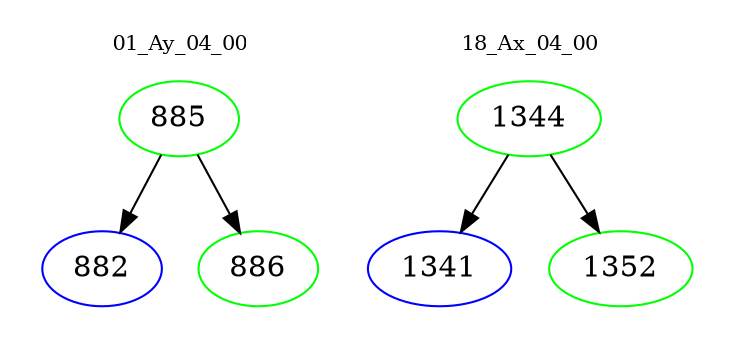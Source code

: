 digraph{
subgraph cluster_0 {
color = white
label = "01_Ay_04_00";
fontsize=10;
T0_885 [label="885", color="green"]
T0_885 -> T0_882 [color="black"]
T0_882 [label="882", color="blue"]
T0_885 -> T0_886 [color="black"]
T0_886 [label="886", color="green"]
}
subgraph cluster_1 {
color = white
label = "18_Ax_04_00";
fontsize=10;
T1_1344 [label="1344", color="green"]
T1_1344 -> T1_1341 [color="black"]
T1_1341 [label="1341", color="blue"]
T1_1344 -> T1_1352 [color="black"]
T1_1352 [label="1352", color="green"]
}
}
